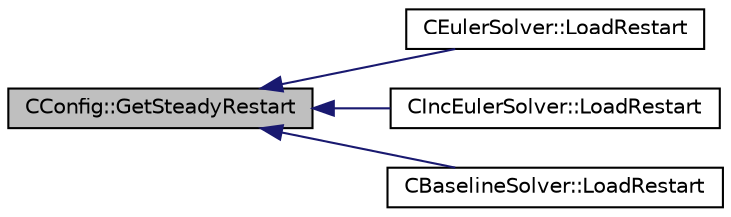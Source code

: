 digraph "CConfig::GetSteadyRestart"
{
  edge [fontname="Helvetica",fontsize="10",labelfontname="Helvetica",labelfontsize="10"];
  node [fontname="Helvetica",fontsize="10",shape=record];
  rankdir="LR";
  Node11703 [label="CConfig::GetSteadyRestart",height=0.2,width=0.4,color="black", fillcolor="grey75", style="filled", fontcolor="black"];
  Node11703 -> Node11704 [dir="back",color="midnightblue",fontsize="10",style="solid",fontname="Helvetica"];
  Node11704 [label="CEulerSolver::LoadRestart",height=0.2,width=0.4,color="black", fillcolor="white", style="filled",URL="$class_c_euler_solver.html#a463d0854ec9cfb4a277794df9329ebae",tooltip="Load a solution from a restart file. "];
  Node11703 -> Node11705 [dir="back",color="midnightblue",fontsize="10",style="solid",fontname="Helvetica"];
  Node11705 [label="CIncEulerSolver::LoadRestart",height=0.2,width=0.4,color="black", fillcolor="white", style="filled",URL="$class_c_inc_euler_solver.html#aa4c572590c60bbc0f3db269eb55ea12f",tooltip="Load a solution from a restart file. "];
  Node11703 -> Node11706 [dir="back",color="midnightblue",fontsize="10",style="solid",fontname="Helvetica"];
  Node11706 [label="CBaselineSolver::LoadRestart",height=0.2,width=0.4,color="black", fillcolor="white", style="filled",URL="$class_c_baseline_solver.html#acb5f7a5211dcf8ba4337e9b251024553",tooltip="Load a solution from a restart file. "];
}
